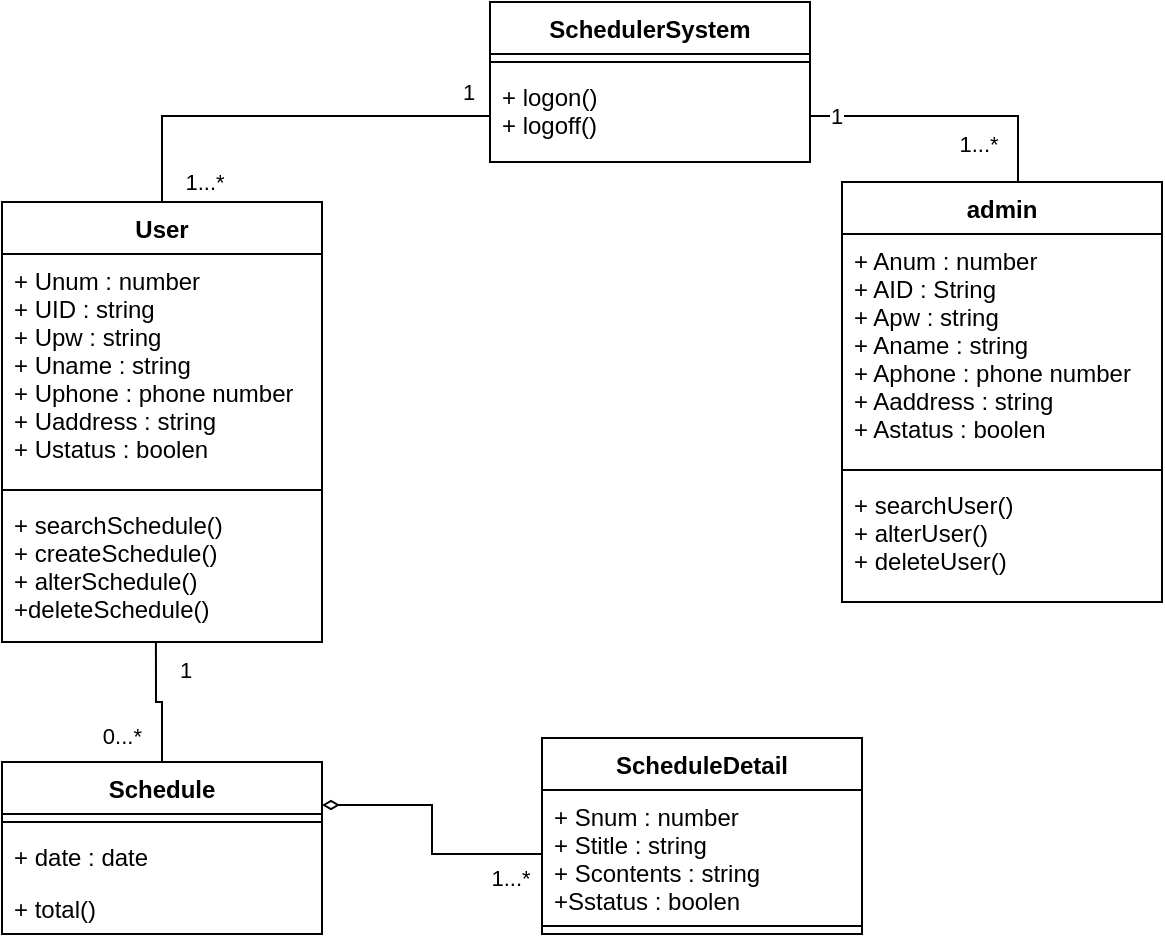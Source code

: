 <mxfile version="20.3.0" type="device"><diagram id="C5RBs43oDa-KdzZeNtuy" name="Page-1"><mxGraphModel dx="1422" dy="857" grid="1" gridSize="10" guides="1" tooltips="1" connect="1" arrows="1" fold="1" page="1" pageScale="1" pageWidth="827" pageHeight="1169" math="0" shadow="0"><root><mxCell id="WIyWlLk6GJQsqaUBKTNV-0"/><mxCell id="WIyWlLk6GJQsqaUBKTNV-1" parent="WIyWlLk6GJQsqaUBKTNV-0"/><mxCell id="XwYriAuaoPGa9kfVaw9U-0" value="SchedulerSystem" style="swimlane;fontStyle=1;align=center;verticalAlign=top;childLayout=stackLayout;horizontal=1;startSize=26;horizontalStack=0;resizeParent=1;resizeParentMax=0;resizeLast=0;collapsible=1;marginBottom=0;" parent="WIyWlLk6GJQsqaUBKTNV-1" vertex="1"><mxGeometry x="334" y="50" width="160" height="80" as="geometry"/></mxCell><mxCell id="XwYriAuaoPGa9kfVaw9U-2" value="" style="line;strokeWidth=1;fillColor=none;align=left;verticalAlign=middle;spacingTop=-1;spacingLeft=3;spacingRight=3;rotatable=0;labelPosition=right;points=[];portConstraint=eastwest;strokeColor=inherit;" parent="XwYriAuaoPGa9kfVaw9U-0" vertex="1"><mxGeometry y="26" width="160" height="8" as="geometry"/></mxCell><mxCell id="XwYriAuaoPGa9kfVaw9U-3" value="+ logon()&#10;+ logoff()" style="text;strokeColor=none;fillColor=none;align=left;verticalAlign=top;spacingLeft=4;spacingRight=4;overflow=hidden;rotatable=0;points=[[0,0.5],[1,0.5]];portConstraint=eastwest;" parent="XwYriAuaoPGa9kfVaw9U-0" vertex="1"><mxGeometry y="34" width="160" height="46" as="geometry"/></mxCell><mxCell id="XwYriAuaoPGa9kfVaw9U-9" style="edgeStyle=orthogonalEdgeStyle;rounded=0;orthogonalLoop=1;jettySize=auto;html=1;exitX=0;exitY=0.5;exitDx=0;exitDy=0;entryX=0.5;entryY=0;entryDx=0;entryDy=0;endArrow=none;endFill=0;" parent="WIyWlLk6GJQsqaUBKTNV-1" source="XwYriAuaoPGa9kfVaw9U-3" target="w8Rd6DmL8u1iWJ2UPmnN-0" edge="1"><mxGeometry relative="1" as="geometry"><mxPoint x="168.96" y="169.626" as="targetPoint"/></mxGeometry></mxCell><mxCell id="XwYriAuaoPGa9kfVaw9U-10" value="1" style="edgeLabel;html=1;align=center;verticalAlign=middle;resizable=0;points=[];" parent="XwYriAuaoPGa9kfVaw9U-9" vertex="1" connectable="0"><mxGeometry x="-0.766" y="-3" relative="1" as="geometry"><mxPoint x="13" y="-9" as="offset"/></mxGeometry></mxCell><mxCell id="XwYriAuaoPGa9kfVaw9U-11" value="1...*" style="edgeLabel;html=1;align=center;verticalAlign=middle;resizable=0;points=[];" parent="XwYriAuaoPGa9kfVaw9U-9" vertex="1" connectable="0"><mxGeometry x="0.87" y="-1" relative="1" as="geometry"><mxPoint x="22" y="3" as="offset"/></mxGeometry></mxCell><mxCell id="XwYriAuaoPGa9kfVaw9U-16" style="edgeStyle=orthogonalEdgeStyle;rounded=0;orthogonalLoop=1;jettySize=auto;html=1;exitX=1;exitY=0.5;exitDx=0;exitDy=0;endArrow=none;endFill=0;entryX=0.55;entryY=0;entryDx=0;entryDy=0;entryPerimeter=0;" parent="WIyWlLk6GJQsqaUBKTNV-1" source="XwYriAuaoPGa9kfVaw9U-3" target="w8Rd6DmL8u1iWJ2UPmnN-5" edge="1"><mxGeometry relative="1" as="geometry"><mxPoint x="574" y="170" as="targetPoint"/></mxGeometry></mxCell><mxCell id="XwYriAuaoPGa9kfVaw9U-17" value="1" style="edgeLabel;html=1;align=center;verticalAlign=middle;resizable=0;points=[];" parent="XwYriAuaoPGa9kfVaw9U-16" vertex="1" connectable="0"><mxGeometry x="-0.828" y="4" relative="1" as="geometry"><mxPoint x="1" y="4" as="offset"/></mxGeometry></mxCell><mxCell id="XwYriAuaoPGa9kfVaw9U-18" value="1...*" style="edgeLabel;html=1;align=center;verticalAlign=middle;resizable=0;points=[];" parent="XwYriAuaoPGa9kfVaw9U-16" vertex="1" connectable="0"><mxGeometry x="0.861" y="1" relative="1" as="geometry"><mxPoint x="-21" y="-10" as="offset"/></mxGeometry></mxCell><mxCell id="XwYriAuaoPGa9kfVaw9U-19" value="Schedule" style="swimlane;fontStyle=1;align=center;verticalAlign=top;childLayout=stackLayout;horizontal=1;startSize=26;horizontalStack=0;resizeParent=1;resizeParentMax=0;resizeLast=0;collapsible=1;marginBottom=0;" parent="WIyWlLk6GJQsqaUBKTNV-1" vertex="1"><mxGeometry x="90" y="430" width="160" height="86" as="geometry"/></mxCell><mxCell id="XwYriAuaoPGa9kfVaw9U-21" value="" style="line;strokeWidth=1;fillColor=none;align=left;verticalAlign=middle;spacingTop=-1;spacingLeft=3;spacingRight=3;rotatable=0;labelPosition=right;points=[];portConstraint=eastwest;strokeColor=inherit;" parent="XwYriAuaoPGa9kfVaw9U-19" vertex="1"><mxGeometry y="26" width="160" height="8" as="geometry"/></mxCell><mxCell id="XwYriAuaoPGa9kfVaw9U-20" value="+ date : date" style="text;strokeColor=none;fillColor=none;align=left;verticalAlign=top;spacingLeft=4;spacingRight=4;overflow=hidden;rotatable=0;points=[[0,0.5],[1,0.5]];portConstraint=eastwest;" parent="XwYriAuaoPGa9kfVaw9U-19" vertex="1"><mxGeometry y="34" width="160" height="26" as="geometry"/></mxCell><mxCell id="XwYriAuaoPGa9kfVaw9U-22" value="+ total()" style="text;strokeColor=none;fillColor=none;align=left;verticalAlign=top;spacingLeft=4;spacingRight=4;overflow=hidden;rotatable=0;points=[[0,0.5],[1,0.5]];portConstraint=eastwest;" parent="XwYriAuaoPGa9kfVaw9U-19" vertex="1"><mxGeometry y="60" width="160" height="26" as="geometry"/></mxCell><mxCell id="XwYriAuaoPGa9kfVaw9U-24" value="ScheduleDetail" style="swimlane;fontStyle=1;align=center;verticalAlign=top;childLayout=stackLayout;horizontal=1;startSize=26;horizontalStack=0;resizeParent=1;resizeParentMax=0;resizeLast=0;collapsible=1;marginBottom=0;" parent="WIyWlLk6GJQsqaUBKTNV-1" vertex="1"><mxGeometry x="360" y="418" width="160" height="98" as="geometry"/></mxCell><mxCell id="XwYriAuaoPGa9kfVaw9U-25" value="+ Snum : number&#10;+ Stitle : string&#10;+ Scontents : string&#10;+Sstatus : boolen" style="text;strokeColor=none;fillColor=none;align=left;verticalAlign=top;spacingLeft=4;spacingRight=4;overflow=hidden;rotatable=0;points=[[0,0.5],[1,0.5]];portConstraint=eastwest;" parent="XwYriAuaoPGa9kfVaw9U-24" vertex="1"><mxGeometry y="26" width="160" height="64" as="geometry"/></mxCell><mxCell id="XwYriAuaoPGa9kfVaw9U-26" value="" style="line;strokeWidth=1;fillColor=none;align=left;verticalAlign=middle;spacingTop=-1;spacingLeft=3;spacingRight=3;rotatable=0;labelPosition=right;points=[];portConstraint=eastwest;strokeColor=inherit;" parent="XwYriAuaoPGa9kfVaw9U-24" vertex="1"><mxGeometry y="90" width="160" height="8" as="geometry"/></mxCell><mxCell id="XwYriAuaoPGa9kfVaw9U-28" style="edgeStyle=orthogonalEdgeStyle;rounded=0;orthogonalLoop=1;jettySize=auto;html=1;exitX=1;exitY=0.25;exitDx=0;exitDy=0;endArrow=none;endFill=0;entryX=0;entryY=0.5;entryDx=0;entryDy=0;startArrow=diamondThin;startFill=0;" parent="WIyWlLk6GJQsqaUBKTNV-1" source="XwYriAuaoPGa9kfVaw9U-19" target="XwYriAuaoPGa9kfVaw9U-25" edge="1"><mxGeometry relative="1" as="geometry"><mxPoint x="340" y="450" as="targetPoint"/></mxGeometry></mxCell><mxCell id="XwYriAuaoPGa9kfVaw9U-30" value="1...*" style="edgeLabel;html=1;align=center;verticalAlign=middle;resizable=0;points=[];" parent="XwYriAuaoPGa9kfVaw9U-28" vertex="1" connectable="0"><mxGeometry x="0.844" y="-1" relative="1" as="geometry"><mxPoint x="-6" y="11" as="offset"/></mxGeometry></mxCell><mxCell id="XwYriAuaoPGa9kfVaw9U-33" value="" style="endArrow=none;html=1;edgeStyle=orthogonalEdgeStyle;rounded=0;exitX=0.481;exitY=1;exitDx=0;exitDy=0;entryX=0.5;entryY=0;entryDx=0;entryDy=0;exitPerimeter=0;" parent="WIyWlLk6GJQsqaUBKTNV-1" source="w8Rd6DmL8u1iWJ2UPmnN-3" target="XwYriAuaoPGa9kfVaw9U-19" edge="1"><mxGeometry relative="1" as="geometry"><mxPoint x="180" y="204" as="sourcePoint"/><mxPoint x="490" y="340" as="targetPoint"/></mxGeometry></mxCell><mxCell id="XwYriAuaoPGa9kfVaw9U-34" value="1" style="edgeLabel;resizable=0;html=1;align=left;verticalAlign=bottom;" parent="XwYriAuaoPGa9kfVaw9U-33" connectable="0" vertex="1"><mxGeometry x="-1" relative="1" as="geometry"><mxPoint x="10" y="22" as="offset"/></mxGeometry></mxCell><mxCell id="XwYriAuaoPGa9kfVaw9U-35" value="0...*" style="edgeLabel;resizable=0;html=1;align=right;verticalAlign=bottom;" parent="XwYriAuaoPGa9kfVaw9U-33" connectable="0" vertex="1"><mxGeometry x="1" relative="1" as="geometry"><mxPoint x="-10" y="-4" as="offset"/></mxGeometry></mxCell><mxCell id="w8Rd6DmL8u1iWJ2UPmnN-0" value="User" style="swimlane;fontStyle=1;align=center;verticalAlign=top;childLayout=stackLayout;horizontal=1;startSize=26;horizontalStack=0;resizeParent=1;resizeParentMax=0;resizeLast=0;collapsible=1;marginBottom=0;" vertex="1" parent="WIyWlLk6GJQsqaUBKTNV-1"><mxGeometry x="90" y="150" width="160" height="220" as="geometry"/></mxCell><mxCell id="w8Rd6DmL8u1iWJ2UPmnN-1" value="+ Unum : number&#10;+ UID : string&#10;+ Upw : string&#10;+ Uname : string&#10;+ Uphone : phone number&#10;+ Uaddress : string&#10;+ Ustatus : boolen" style="text;strokeColor=none;fillColor=none;align=left;verticalAlign=top;spacingLeft=4;spacingRight=4;overflow=hidden;rotatable=0;points=[[0,0.5],[1,0.5]];portConstraint=eastwest;" vertex="1" parent="w8Rd6DmL8u1iWJ2UPmnN-0"><mxGeometry y="26" width="160" height="114" as="geometry"/></mxCell><mxCell id="w8Rd6DmL8u1iWJ2UPmnN-2" value="" style="line;strokeWidth=1;fillColor=none;align=left;verticalAlign=middle;spacingTop=-1;spacingLeft=3;spacingRight=3;rotatable=0;labelPosition=right;points=[];portConstraint=eastwest;strokeColor=inherit;" vertex="1" parent="w8Rd6DmL8u1iWJ2UPmnN-0"><mxGeometry y="140" width="160" height="8" as="geometry"/></mxCell><mxCell id="w8Rd6DmL8u1iWJ2UPmnN-3" value="+ searchSchedule()&#10;+ createSchedule()&#10;+ alterSchedule()&#10;+deleteSchedule()" style="text;strokeColor=none;fillColor=none;align=left;verticalAlign=top;spacingLeft=4;spacingRight=4;overflow=hidden;rotatable=0;points=[[0,0.5],[1,0.5]];portConstraint=eastwest;" vertex="1" parent="w8Rd6DmL8u1iWJ2UPmnN-0"><mxGeometry y="148" width="160" height="72" as="geometry"/></mxCell><mxCell id="w8Rd6DmL8u1iWJ2UPmnN-5" value="admin" style="swimlane;fontStyle=1;align=center;verticalAlign=top;childLayout=stackLayout;horizontal=1;startSize=26;horizontalStack=0;resizeParent=1;resizeParentMax=0;resizeLast=0;collapsible=1;marginBottom=0;" vertex="1" parent="WIyWlLk6GJQsqaUBKTNV-1"><mxGeometry x="510" y="140" width="160" height="210" as="geometry"/></mxCell><mxCell id="w8Rd6DmL8u1iWJ2UPmnN-6" value="+ Anum : number&#10;+ AID : String&#10;+ Apw : string&#10;+ Aname : string&#10;+ Aphone : phone number&#10;+ Aaddress : string&#10;+ Astatus : boolen" style="text;strokeColor=none;fillColor=none;align=left;verticalAlign=top;spacingLeft=4;spacingRight=4;overflow=hidden;rotatable=0;points=[[0,0.5],[1,0.5]];portConstraint=eastwest;" vertex="1" parent="w8Rd6DmL8u1iWJ2UPmnN-5"><mxGeometry y="26" width="160" height="114" as="geometry"/></mxCell><mxCell id="w8Rd6DmL8u1iWJ2UPmnN-7" value="" style="line;strokeWidth=1;fillColor=none;align=left;verticalAlign=middle;spacingTop=-1;spacingLeft=3;spacingRight=3;rotatable=0;labelPosition=right;points=[];portConstraint=eastwest;strokeColor=inherit;" vertex="1" parent="w8Rd6DmL8u1iWJ2UPmnN-5"><mxGeometry y="140" width="160" height="8" as="geometry"/></mxCell><mxCell id="w8Rd6DmL8u1iWJ2UPmnN-8" value="+ searchUser()&#10;+ alterUser()&#10;+ deleteUser()" style="text;strokeColor=none;fillColor=none;align=left;verticalAlign=top;spacingLeft=4;spacingRight=4;overflow=hidden;rotatable=0;points=[[0,0.5],[1,0.5]];portConstraint=eastwest;" vertex="1" parent="w8Rd6DmL8u1iWJ2UPmnN-5"><mxGeometry y="148" width="160" height="62" as="geometry"/></mxCell></root></mxGraphModel></diagram></mxfile>